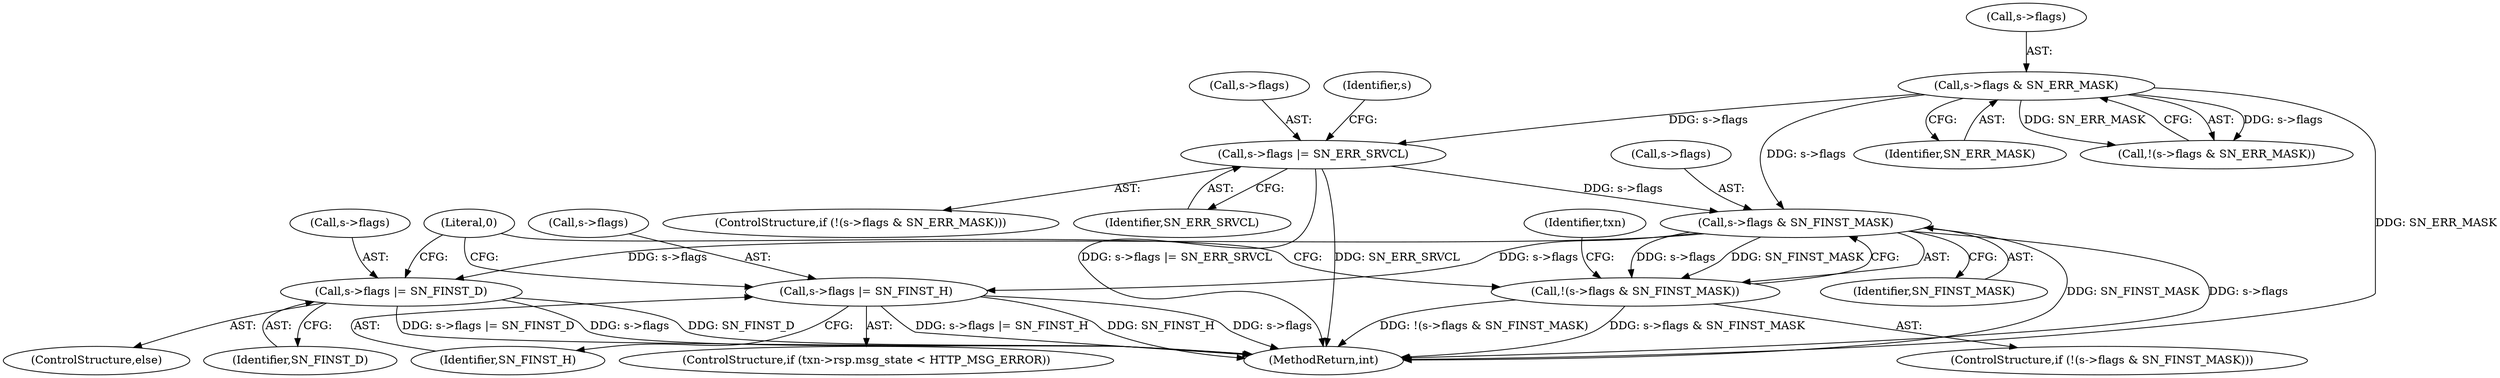 digraph "0_haproxy_b4d05093bc89f71377230228007e69a1434c1a0c_0@pointer" {
"1000972" [label="(Call,s->flags |= SN_ERR_SRVCL)"];
"1000967" [label="(Call,s->flags & SN_ERR_MASK)"];
"1000979" [label="(Call,s->flags & SN_FINST_MASK)"];
"1000978" [label="(Call,!(s->flags & SN_FINST_MASK))"];
"1000993" [label="(Call,s->flags |= SN_FINST_H)"];
"1000999" [label="(Call,s->flags |= SN_FINST_D)"];
"1000977" [label="(ControlStructure,if (!(s->flags & SN_FINST_MASK)))"];
"1000989" [label="(Identifier,txn)"];
"1000972" [label="(Call,s->flags |= SN_ERR_SRVCL)"];
"1000983" [label="(Identifier,SN_FINST_MASK)"];
"1000973" [label="(Call,s->flags)"];
"1001006" [label="(MethodReturn,int)"];
"1000971" [label="(Identifier,SN_ERR_MASK)"];
"1000998" [label="(ControlStructure,else)"];
"1001003" [label="(Identifier,SN_FINST_D)"];
"1000965" [label="(ControlStructure,if (!(s->flags & SN_ERR_MASK)))"];
"1000968" [label="(Call,s->flags)"];
"1000967" [label="(Call,s->flags & SN_ERR_MASK)"];
"1001005" [label="(Literal,0)"];
"1000966" [label="(Call,!(s->flags & SN_ERR_MASK))"];
"1000999" [label="(Call,s->flags |= SN_FINST_D)"];
"1000979" [label="(Call,s->flags & SN_FINST_MASK)"];
"1001000" [label="(Call,s->flags)"];
"1000993" [label="(Call,s->flags |= SN_FINST_H)"];
"1000976" [label="(Identifier,SN_ERR_SRVCL)"];
"1000978" [label="(Call,!(s->flags & SN_FINST_MASK))"];
"1000994" [label="(Call,s->flags)"];
"1000985" [label="(ControlStructure,if (txn->rsp.msg_state < HTTP_MSG_ERROR))"];
"1000997" [label="(Identifier,SN_FINST_H)"];
"1000980" [label="(Call,s->flags)"];
"1000981" [label="(Identifier,s)"];
"1000972" -> "1000965"  [label="AST: "];
"1000972" -> "1000976"  [label="CFG: "];
"1000973" -> "1000972"  [label="AST: "];
"1000976" -> "1000972"  [label="AST: "];
"1000981" -> "1000972"  [label="CFG: "];
"1000972" -> "1001006"  [label="DDG: s->flags |= SN_ERR_SRVCL"];
"1000972" -> "1001006"  [label="DDG: SN_ERR_SRVCL"];
"1000967" -> "1000972"  [label="DDG: s->flags"];
"1000972" -> "1000979"  [label="DDG: s->flags"];
"1000967" -> "1000966"  [label="AST: "];
"1000967" -> "1000971"  [label="CFG: "];
"1000968" -> "1000967"  [label="AST: "];
"1000971" -> "1000967"  [label="AST: "];
"1000966" -> "1000967"  [label="CFG: "];
"1000967" -> "1001006"  [label="DDG: SN_ERR_MASK"];
"1000967" -> "1000966"  [label="DDG: s->flags"];
"1000967" -> "1000966"  [label="DDG: SN_ERR_MASK"];
"1000967" -> "1000979"  [label="DDG: s->flags"];
"1000979" -> "1000978"  [label="AST: "];
"1000979" -> "1000983"  [label="CFG: "];
"1000980" -> "1000979"  [label="AST: "];
"1000983" -> "1000979"  [label="AST: "];
"1000978" -> "1000979"  [label="CFG: "];
"1000979" -> "1001006"  [label="DDG: SN_FINST_MASK"];
"1000979" -> "1001006"  [label="DDG: s->flags"];
"1000979" -> "1000978"  [label="DDG: s->flags"];
"1000979" -> "1000978"  [label="DDG: SN_FINST_MASK"];
"1000979" -> "1000993"  [label="DDG: s->flags"];
"1000979" -> "1000999"  [label="DDG: s->flags"];
"1000978" -> "1000977"  [label="AST: "];
"1000989" -> "1000978"  [label="CFG: "];
"1001005" -> "1000978"  [label="CFG: "];
"1000978" -> "1001006"  [label="DDG: s->flags & SN_FINST_MASK"];
"1000978" -> "1001006"  [label="DDG: !(s->flags & SN_FINST_MASK)"];
"1000993" -> "1000985"  [label="AST: "];
"1000993" -> "1000997"  [label="CFG: "];
"1000994" -> "1000993"  [label="AST: "];
"1000997" -> "1000993"  [label="AST: "];
"1001005" -> "1000993"  [label="CFG: "];
"1000993" -> "1001006"  [label="DDG: s->flags |= SN_FINST_H"];
"1000993" -> "1001006"  [label="DDG: SN_FINST_H"];
"1000993" -> "1001006"  [label="DDG: s->flags"];
"1000999" -> "1000998"  [label="AST: "];
"1000999" -> "1001003"  [label="CFG: "];
"1001000" -> "1000999"  [label="AST: "];
"1001003" -> "1000999"  [label="AST: "];
"1001005" -> "1000999"  [label="CFG: "];
"1000999" -> "1001006"  [label="DDG: SN_FINST_D"];
"1000999" -> "1001006"  [label="DDG: s->flags |= SN_FINST_D"];
"1000999" -> "1001006"  [label="DDG: s->flags"];
}
